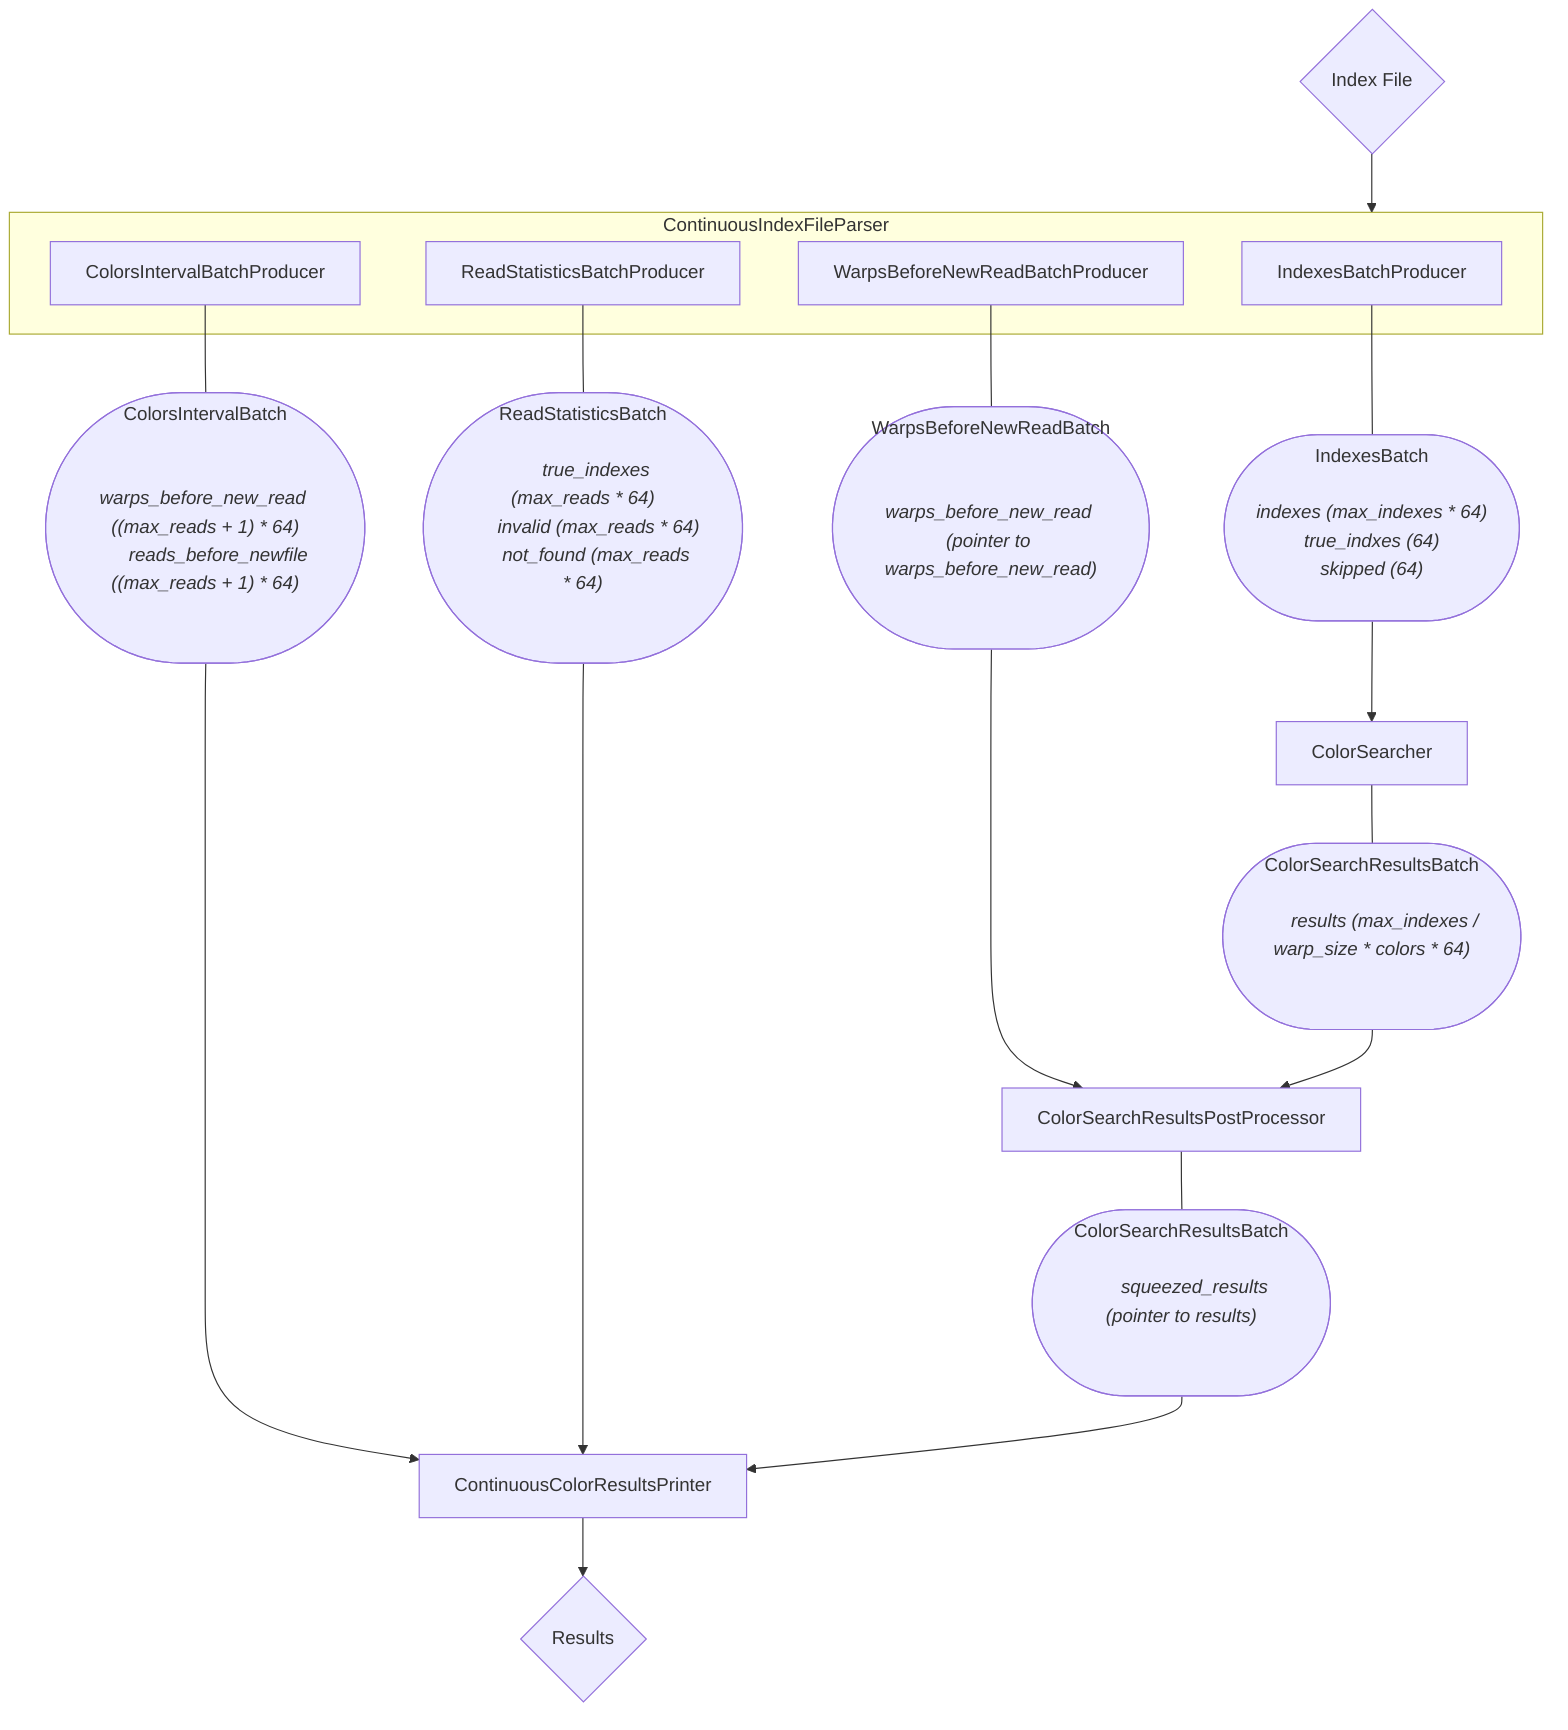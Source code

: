 flowchart TD
  IndexesBatch(["
      IndexesBatch
      <i>
      indexes (max_indexes * 64)
      true_indxes (64)
      skipped (64)

      </i>
  "])
  ColorsIntervalBatch(["
  ColorsIntervalBatch
      <i>
      warps_before_new_read ((max_reads + 1) * 64)
      reads_before_newfile ((max_reads + 1) * 64)

      </i>
  "])
  WarpsBeforeNewReadBatch(["
      WarpsBeforeNewReadBatch
      <i>
      warps_before_new_read (pointer to warps_before_new_read)

      </i>
  "])
  ReadStatisticsBatch(["
      ReadStatisticsBatch
      <i>
      true_indexes (max_reads * 64)
      invalid (max_reads * 64)
      not_found (max_reads * 64)

      </i>
  "])
  ColorSearchResultsBatch(["
      ColorSearchResultsBatch
      <i>
      results (max_indexes / warp_size * colors * 64)

      </i>
  "])
  ColorSearchResultsPostProcessedBatch(["
      ColorSearchResultsBatch
      <i>
      squeezed_results (pointer to results)

      </i>
  "])

  IndexFile{Index File}-->ContinuousIndexFileParser
  subgraph ContinuousIndexFileParser
    IndexesBatchProducer
    ColorsIntervalBatchProducer
    WarpsBeforeNewReadBatchProducer
    ReadStatisticsBatchProducer
  end

  IndexesBatchProducer --- IndexesBatch
  ColorsIntervalBatchProducer --- ColorsIntervalBatch
  WarpsBeforeNewReadBatchProducer --- WarpsBeforeNewReadBatch
  ReadStatisticsBatchProducer --- ReadStatisticsBatch
  ColorSearchResultsPostProcessor --- ColorSearchResultsPostProcessedBatch
  ColorSearcher --- ColorSearchResultsBatch

  IndexesBatch-->ColorSearcher
  ColorsIntervalBatch-->ContinuousColorResultsPrinter
  WarpsBeforeNewReadBatch-->ColorSearchResultsPostProcessor
  ColorSearchResultsBatch-->ColorSearchResultsPostProcessor

  ReadStatisticsBatch-->ContinuousColorResultsPrinter
  ColorSearchResultsPostProcessedBatch-->ContinuousColorResultsPrinter

  ContinuousColorResultsPrinter--> ResultFiles{Results}